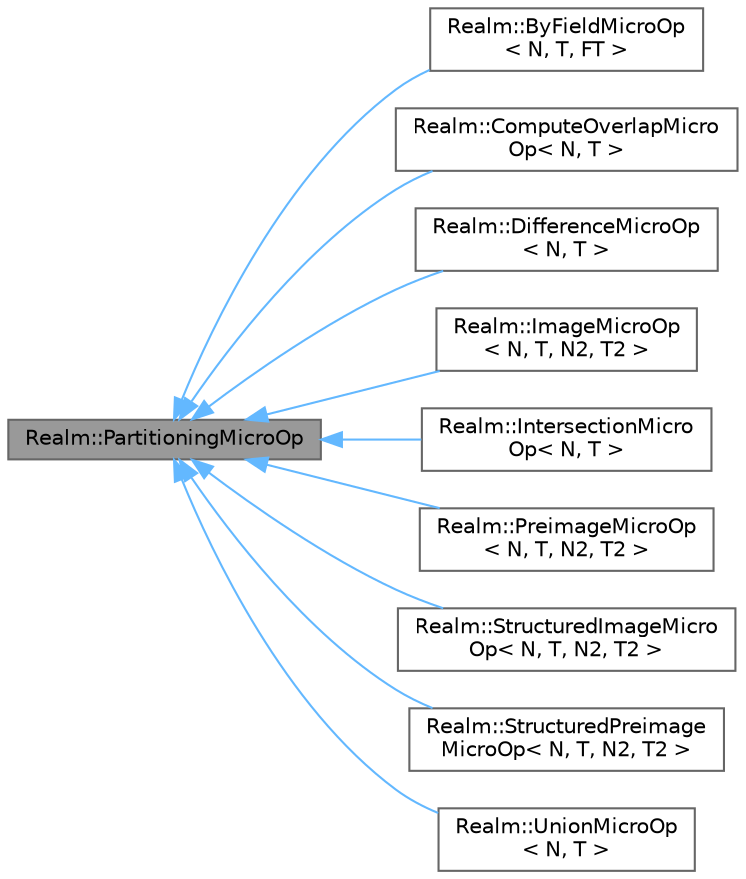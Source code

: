 digraph "Realm::PartitioningMicroOp"
{
 // LATEX_PDF_SIZE
  bgcolor="transparent";
  edge [fontname=Helvetica,fontsize=10,labelfontname=Helvetica,labelfontsize=10];
  node [fontname=Helvetica,fontsize=10,shape=box,height=0.2,width=0.4];
  rankdir="LR";
  Node1 [id="Node000001",label="Realm::PartitioningMicroOp",height=0.2,width=0.4,color="gray40", fillcolor="grey60", style="filled", fontcolor="black",tooltip=" "];
  Node1 -> Node2 [id="edge1_Node000001_Node000002",dir="back",color="steelblue1",style="solid",tooltip=" "];
  Node2 [id="Node000002",label="Realm::ByFieldMicroOp\l\< N, T, FT \>",height=0.2,width=0.4,color="gray40", fillcolor="white", style="filled",URL="$classRealm_1_1ByFieldMicroOp.html",tooltip=" "];
  Node1 -> Node3 [id="edge2_Node000001_Node000003",dir="back",color="steelblue1",style="solid",tooltip=" "];
  Node3 [id="Node000003",label="Realm::ComputeOverlapMicro\lOp\< N, T \>",height=0.2,width=0.4,color="gray40", fillcolor="white", style="filled",URL="$classRealm_1_1ComputeOverlapMicroOp.html",tooltip=" "];
  Node1 -> Node4 [id="edge3_Node000001_Node000004",dir="back",color="steelblue1",style="solid",tooltip=" "];
  Node4 [id="Node000004",label="Realm::DifferenceMicroOp\l\< N, T \>",height=0.2,width=0.4,color="gray40", fillcolor="white", style="filled",URL="$classRealm_1_1DifferenceMicroOp.html",tooltip=" "];
  Node1 -> Node5 [id="edge4_Node000001_Node000005",dir="back",color="steelblue1",style="solid",tooltip=" "];
  Node5 [id="Node000005",label="Realm::ImageMicroOp\l\< N, T, N2, T2 \>",height=0.2,width=0.4,color="gray40", fillcolor="white", style="filled",URL="$classRealm_1_1ImageMicroOp.html",tooltip=" "];
  Node1 -> Node6 [id="edge5_Node000001_Node000006",dir="back",color="steelblue1",style="solid",tooltip=" "];
  Node6 [id="Node000006",label="Realm::IntersectionMicro\lOp\< N, T \>",height=0.2,width=0.4,color="gray40", fillcolor="white", style="filled",URL="$classRealm_1_1IntersectionMicroOp.html",tooltip=" "];
  Node1 -> Node7 [id="edge6_Node000001_Node000007",dir="back",color="steelblue1",style="solid",tooltip=" "];
  Node7 [id="Node000007",label="Realm::PreimageMicroOp\l\< N, T, N2, T2 \>",height=0.2,width=0.4,color="gray40", fillcolor="white", style="filled",URL="$classRealm_1_1PreimageMicroOp.html",tooltip=" "];
  Node1 -> Node8 [id="edge7_Node000001_Node000008",dir="back",color="steelblue1",style="solid",tooltip=" "];
  Node8 [id="Node000008",label="Realm::StructuredImageMicro\lOp\< N, T, N2, T2 \>",height=0.2,width=0.4,color="gray40", fillcolor="white", style="filled",URL="$classRealm_1_1StructuredImageMicroOp.html",tooltip=" "];
  Node1 -> Node9 [id="edge8_Node000001_Node000009",dir="back",color="steelblue1",style="solid",tooltip=" "];
  Node9 [id="Node000009",label="Realm::StructuredPreimage\lMicroOp\< N, T, N2, T2 \>",height=0.2,width=0.4,color="gray40", fillcolor="white", style="filled",URL="$classRealm_1_1StructuredPreimageMicroOp.html",tooltip=" "];
  Node1 -> Node10 [id="edge9_Node000001_Node000010",dir="back",color="steelblue1",style="solid",tooltip=" "];
  Node10 [id="Node000010",label="Realm::UnionMicroOp\l\< N, T \>",height=0.2,width=0.4,color="gray40", fillcolor="white", style="filled",URL="$classRealm_1_1UnionMicroOp.html",tooltip=" "];
}
